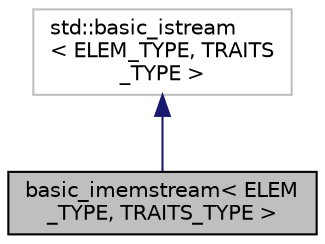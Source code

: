 digraph "basic_imemstream&lt; ELEM_TYPE, TRAITS_TYPE &gt;"
{
 // LATEX_PDF_SIZE
  edge [fontname="Helvetica",fontsize="10",labelfontname="Helvetica",labelfontsize="10"];
  node [fontname="Helvetica",fontsize="10",shape=record];
  Node1 [label="basic_imemstream\< ELEM\l_TYPE, TRAITS_TYPE \>",height=0.2,width=0.4,color="black", fillcolor="grey75", style="filled", fontcolor="black",tooltip="Basic input memory stream. Creates input stream around the memory buffer. Supports seeking...."];
  Node2 -> Node1 [dir="back",color="midnightblue",fontsize="10",style="solid"];
  Node2 [label="std::basic_istream\l\< ELEM_TYPE, TRAITS\l_TYPE \>",height=0.2,width=0.4,color="grey75", fillcolor="white", style="filled",tooltip=" "];
}
